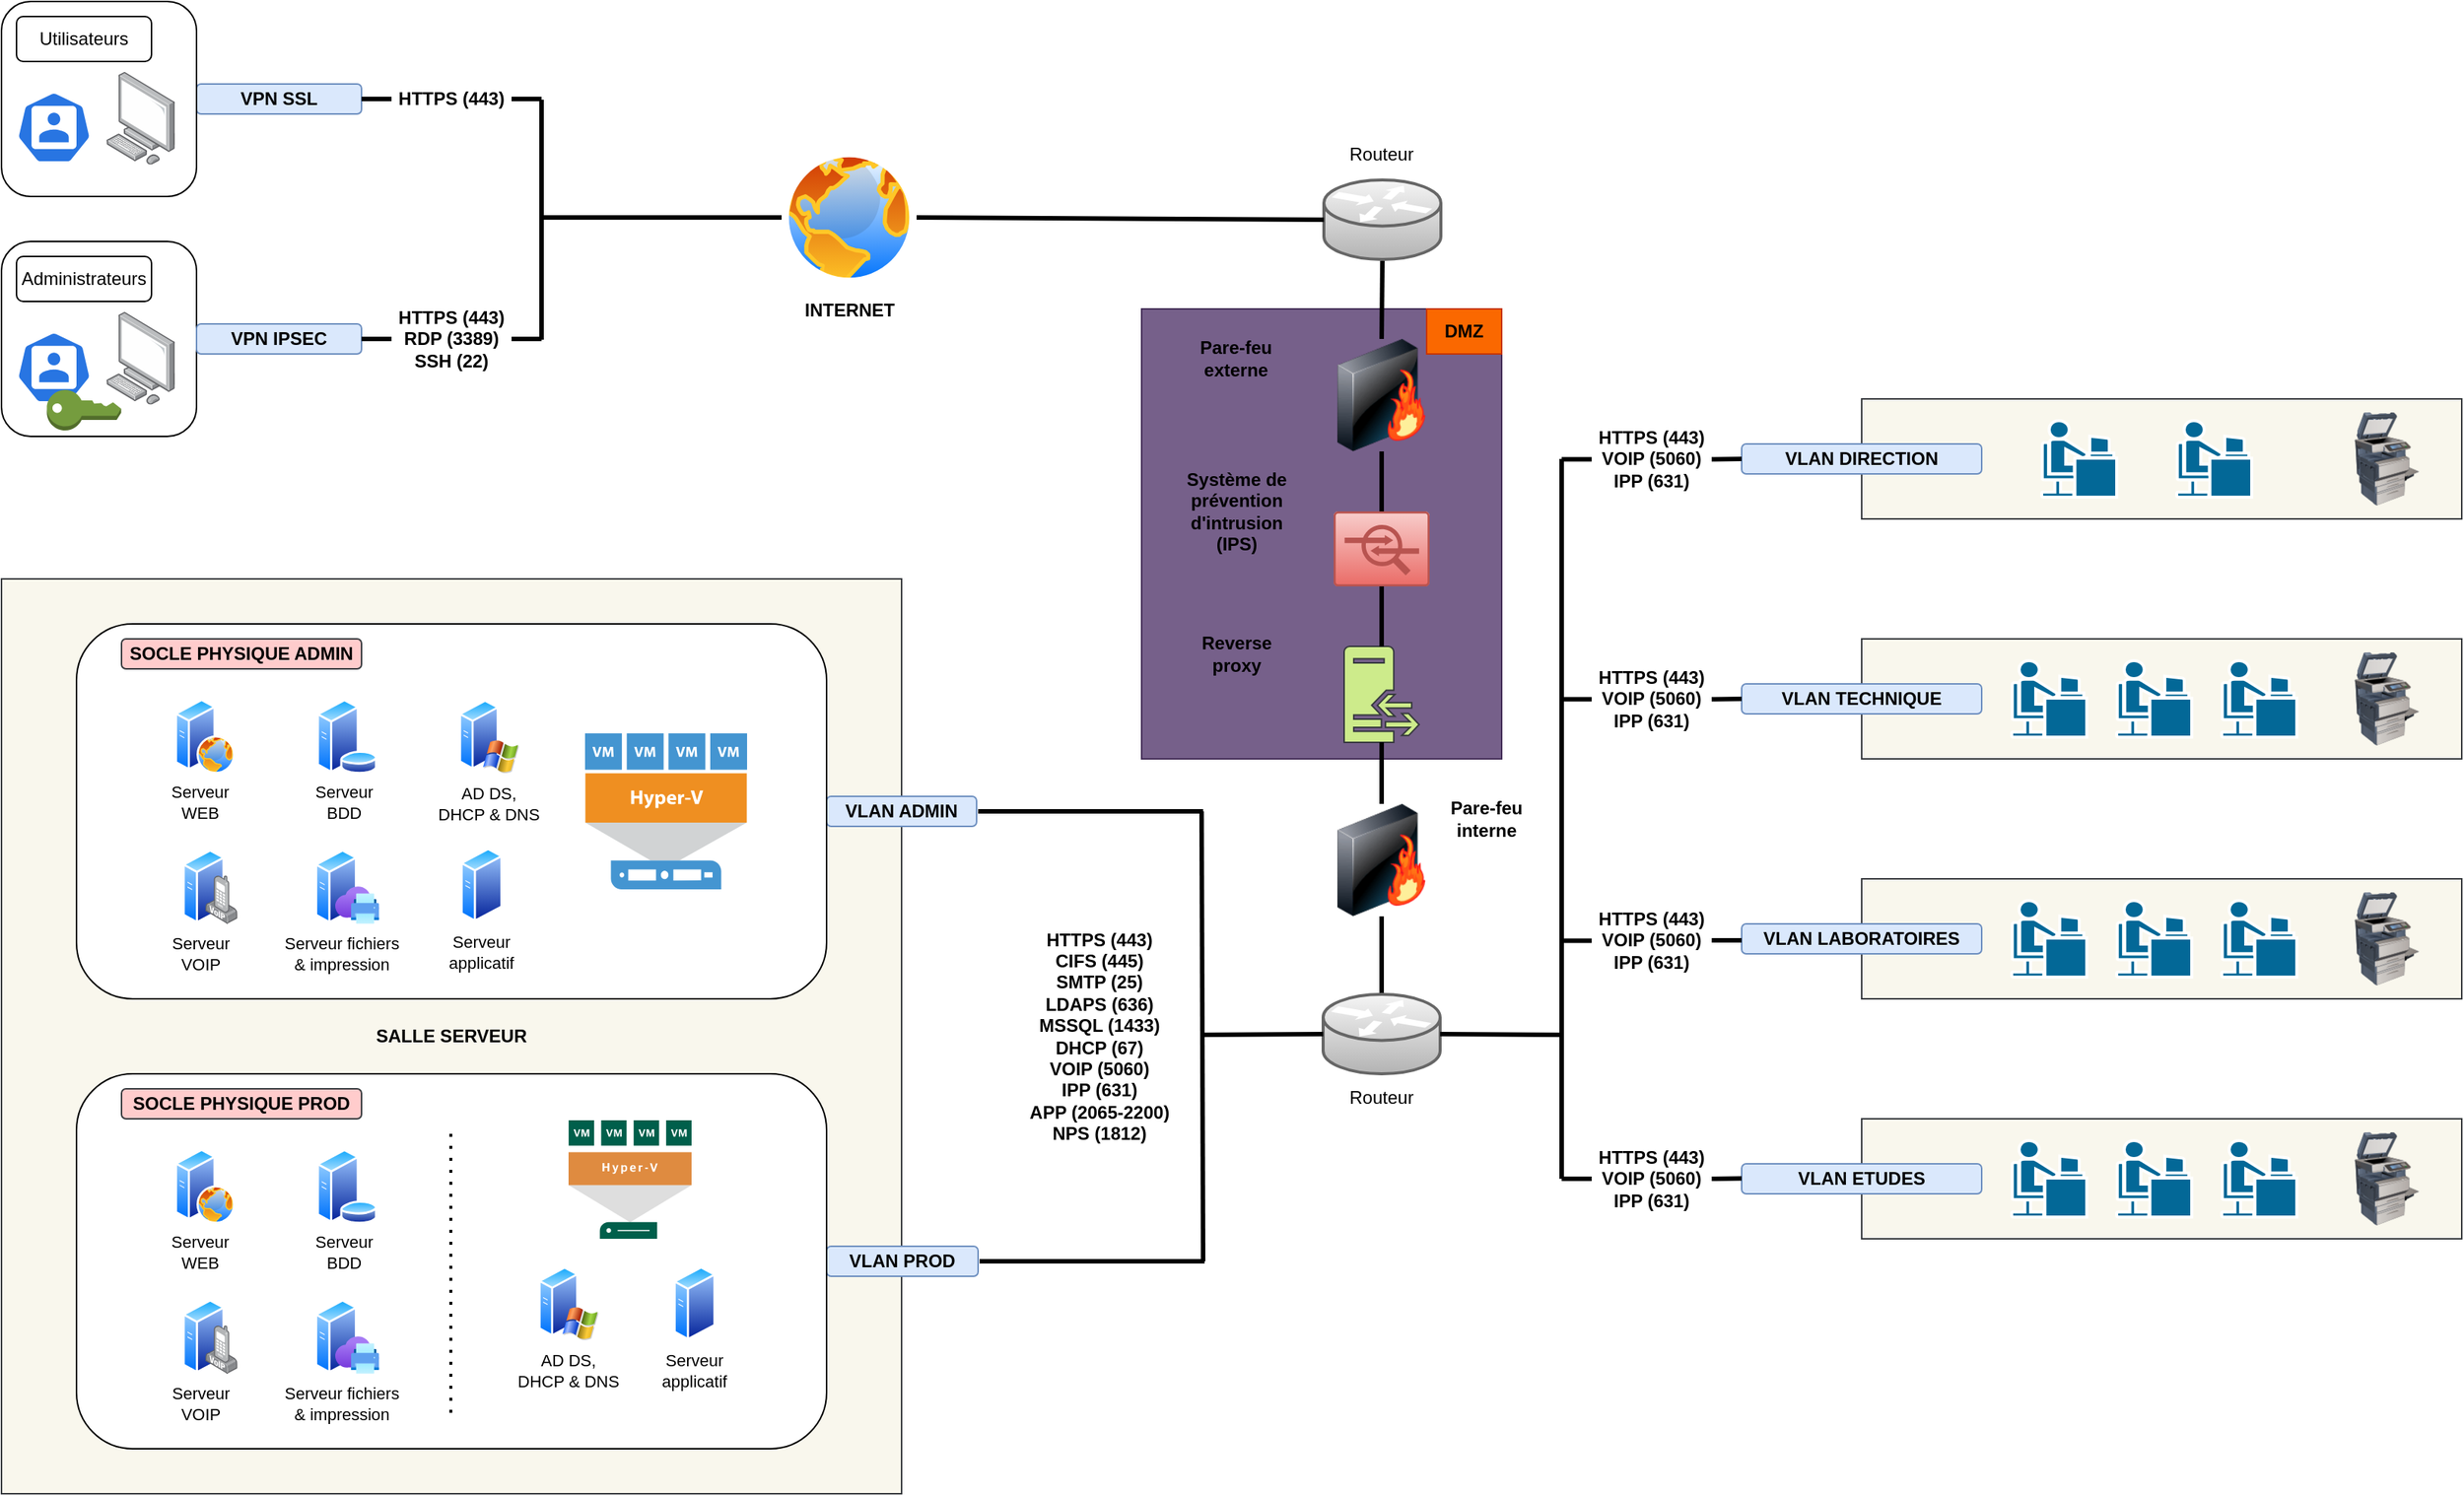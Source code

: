 <mxfile version="21.6.8" type="github">
  <diagram name="Page-1" id="MCT49AQhwEGtnlmwYJ10">
    <mxGraphModel dx="1434" dy="759" grid="1" gridSize="10" guides="1" tooltips="1" connect="1" arrows="1" fold="1" page="1" pageScale="1" pageWidth="1654" pageHeight="1169" math="0" shadow="0">
      <root>
        <mxCell id="0" />
        <mxCell id="1" parent="0" />
        <mxCell id="b2DGYJgMwJJJ3EHB0AAI-1" value="" style="rounded=0;whiteSpace=wrap;html=1;fillColor=#76608a;fontColor=#ffffff;strokeColor=#432D57;" parent="1" vertex="1">
          <mxGeometry x="760" y="220" width="240" height="300" as="geometry" />
        </mxCell>
        <mxCell id="NRB_2qwOOceBcr5W2XaW-192" value="" style="rounded=0;whiteSpace=wrap;html=1;shadow=0;glass=0;align=center;fillColor=#f9f7ed;strokeColor=#36393d;" parent="1" vertex="1">
          <mxGeometry x="1240" y="760" width="400" height="80" as="geometry" />
        </mxCell>
        <mxCell id="NRB_2qwOOceBcr5W2XaW-191" value="" style="rounded=0;whiteSpace=wrap;html=1;shadow=0;glass=0;align=center;fillColor=#f9f7ed;strokeColor=#36393d;" parent="1" vertex="1">
          <mxGeometry x="1240" y="600" width="400" height="80" as="geometry" />
        </mxCell>
        <mxCell id="NRB_2qwOOceBcr5W2XaW-190" value="" style="rounded=0;whiteSpace=wrap;html=1;shadow=0;glass=0;align=center;fillColor=#f9f7ed;strokeColor=#36393d;" parent="1" vertex="1">
          <mxGeometry x="1240" y="440" width="400" height="80" as="geometry" />
        </mxCell>
        <mxCell id="NRB_2qwOOceBcr5W2XaW-188" value="" style="rounded=0;whiteSpace=wrap;html=1;shadow=0;glass=0;align=center;fillColor=#f9f7ed;strokeColor=#36393d;" parent="1" vertex="1">
          <mxGeometry x="1240" y="280" width="400" height="80" as="geometry" />
        </mxCell>
        <mxCell id="NRB_2qwOOceBcr5W2XaW-57" value="&lt;div align=&quot;center&quot;&gt;&lt;b&gt;SALLE SERVEUR&lt;/b&gt;&lt;/div&gt;" style="rounded=0;whiteSpace=wrap;html=1;shadow=0;glass=0;align=center;fillColor=#f9f7ed;strokeColor=#36393d;" parent="1" vertex="1">
          <mxGeometry y="400" width="600" height="610" as="geometry" />
        </mxCell>
        <mxCell id="4GmKf-bt9O3A-WDNOiVA-13" value="" style="rounded=1;whiteSpace=wrap;html=1;" parent="1" vertex="1">
          <mxGeometry y="175" width="130" height="130" as="geometry" />
        </mxCell>
        <mxCell id="4GmKf-bt9O3A-WDNOiVA-14" value="" style="image;points=[];aspect=fixed;html=1;align=center;shadow=0;dashed=0;image=img/lib/allied_telesis/computer_and_terminals/Personal_Computer.svg;" parent="1" vertex="1">
          <mxGeometry x="70" y="222" width="45.6" height="61.8" as="geometry" />
        </mxCell>
        <mxCell id="4GmKf-bt9O3A-WDNOiVA-15" value="" style="sketch=0;html=1;dashed=0;whitespace=wrap;fillColor=#2875E2;strokeColor=#ffffff;points=[[0.005,0.63,0],[0.1,0.2,0],[0.9,0.2,0],[0.5,0,0],[0.995,0.63,0],[0.72,0.99,0],[0.5,1,0],[0.28,0.99,0]];verticalLabelPosition=bottom;align=center;verticalAlign=top;shape=mxgraph.kubernetes.icon;prIcon=user" parent="1" vertex="1">
          <mxGeometry x="10" y="235" width="50" height="48" as="geometry" />
        </mxCell>
        <mxCell id="4GmKf-bt9O3A-WDNOiVA-16" value="Administrateurs" style="rounded=1;whiteSpace=wrap;html=1;" parent="1" vertex="1">
          <mxGeometry x="10" y="185" width="90" height="30" as="geometry" />
        </mxCell>
        <mxCell id="4GmKf-bt9O3A-WDNOiVA-17" value="" style="endArrow=none;html=1;rounded=0;exitX=1;exitY=0.5;exitDx=0;exitDy=0;strokeWidth=3;" parent="1" source="NRB_2qwOOceBcr5W2XaW-197" edge="1">
          <mxGeometry width="50" height="50" relative="1" as="geometry">
            <mxPoint x="190" y="305" as="sourcePoint" />
            <mxPoint x="360" y="80" as="targetPoint" />
          </mxGeometry>
        </mxCell>
        <mxCell id="4GmKf-bt9O3A-WDNOiVA-18" value="" style="endArrow=none;html=1;rounded=0;exitX=1;exitY=0.5;exitDx=0;exitDy=0;strokeWidth=3;jumpStyle=gap;" parent="1" source="NRB_2qwOOceBcr5W2XaW-200" edge="1">
          <mxGeometry width="50" height="50" relative="1" as="geometry">
            <mxPoint x="150" y="245" as="sourcePoint" />
            <mxPoint x="360" y="240" as="targetPoint" />
          </mxGeometry>
        </mxCell>
        <mxCell id="NRB_2qwOOceBcr5W2XaW-8" value="&lt;b&gt;VPN SSL&lt;br&gt;&lt;/b&gt;" style="rounded=1;whiteSpace=wrap;html=1;shadow=0;glass=0;fillColor=#dae8fc;strokeColor=#6c8ebf;" parent="1" vertex="1">
          <mxGeometry x="130" y="70" width="110" height="20" as="geometry" />
        </mxCell>
        <mxCell id="NRB_2qwOOceBcr5W2XaW-9" value="&lt;p align=&quot;center&quot; style=&quot;line-height: 120%;&quot;&gt;&lt;/p&gt;&lt;div align=&quot;center&quot;&gt;&lt;b&gt;VPN IPSEC&lt;/b&gt;&lt;br&gt;&lt;/div&gt;&lt;p align=&quot;center&quot;&gt;&lt;/p&gt;" style="rounded=1;whiteSpace=wrap;html=1;shadow=0;glass=0;fillColor=#dae8fc;strokeColor=#6c8ebf;align=center;" parent="1" vertex="1">
          <mxGeometry x="130" y="230" width="110" height="20" as="geometry" />
        </mxCell>
        <mxCell id="NRB_2qwOOceBcr5W2XaW-11" value="" style="endArrow=none;html=1;rounded=0;strokeWidth=3;" parent="1" edge="1">
          <mxGeometry width="50" height="50" relative="1" as="geometry">
            <mxPoint x="360" y="240.5" as="sourcePoint" />
            <mxPoint x="360" y="80.5" as="targetPoint" />
          </mxGeometry>
        </mxCell>
        <mxCell id="NRB_2qwOOceBcr5W2XaW-12" value="" style="endArrow=none;html=1;rounded=0;strokeWidth=3;entryX=0;entryY=0.5;entryDx=0;entryDy=0;" parent="1" target="NRB_2qwOOceBcr5W2XaW-10" edge="1">
          <mxGeometry width="50" height="50" relative="1" as="geometry">
            <mxPoint x="360" y="159" as="sourcePoint" />
            <mxPoint x="380" y="200" as="targetPoint" />
          </mxGeometry>
        </mxCell>
        <mxCell id="NRB_2qwOOceBcr5W2XaW-10" value="&lt;b&gt;INTERNET&lt;/b&gt;" style="image;aspect=fixed;perimeter=ellipsePerimeter;html=1;align=center;shadow=0;dashed=0;spacingTop=3;image=img/lib/active_directory/internet_globe.svg;" parent="1" vertex="1">
          <mxGeometry x="520" y="114" width="90" height="90" as="geometry" />
        </mxCell>
        <mxCell id="NRB_2qwOOceBcr5W2XaW-13" value="" style="endArrow=none;html=1;rounded=0;strokeWidth=3;entryX=0.5;entryY=1;entryDx=0;entryDy=0;exitX=0.5;exitY=0;exitDx=0;exitDy=0;entryPerimeter=0;arcSize=20;" parent="1" source="NRB_2qwOOceBcr5W2XaW-16" edge="1">
          <mxGeometry width="50" height="50" relative="1" as="geometry">
            <mxPoint x="920" y="301" as="sourcePoint" />
            <mxPoint x="920.5" y="188" as="targetPoint" />
          </mxGeometry>
        </mxCell>
        <mxCell id="NRB_2qwOOceBcr5W2XaW-16" value="" style="image;html=1;image=img/lib/clip_art/networking/Firewall-page1_128x128.png;imageBackground=none;" parent="1" vertex="1">
          <mxGeometry x="882.5" y="240" width="75" height="75" as="geometry" />
        </mxCell>
        <mxCell id="NRB_2qwOOceBcr5W2XaW-17" value="" style="sketch=0;points=[[0.015,0.015,0],[0.985,0.015,0],[0.985,0.985,0],[0.015,0.985,0],[0.25,0,0],[0.5,0,0],[0.75,0,0],[1,0.25,0],[1,0.5,0],[1,0.75,0],[0.75,1,0],[0.5,1,0],[0.25,1,0],[0,0.75,0],[0,0.5,0],[0,0.25,0]];verticalLabelPosition=bottom;html=1;verticalAlign=top;aspect=fixed;align=center;pointerEvents=1;shape=mxgraph.cisco19.rect;prIcon=ips_ids;fillColor=#f8cecc;strokeColor=#b85450;gradientColor=#ea6b66;gradientDirection=south;" parent="1" vertex="1">
          <mxGeometry x="888" y="355" width="64" height="50" as="geometry" />
        </mxCell>
        <mxCell id="NRB_2qwOOceBcr5W2XaW-18" value="" style="endArrow=none;html=1;rounded=0;strokeWidth=3;entryX=0.5;entryY=1;entryDx=0;entryDy=0;exitX=0.5;exitY=0;exitDx=0;exitDy=0;exitPerimeter=0;" parent="1" source="NRB_2qwOOceBcr5W2XaW-17" target="NRB_2qwOOceBcr5W2XaW-16" edge="1">
          <mxGeometry width="50" height="50" relative="1" as="geometry">
            <mxPoint x="930" y="270" as="sourcePoint" />
            <mxPoint x="930" y="154" as="targetPoint" />
          </mxGeometry>
        </mxCell>
        <mxCell id="NRB_2qwOOceBcr5W2XaW-19" value="" style="sketch=0;pointerEvents=1;shadow=0;dashed=0;html=1;strokeColor=#36393d;fillColor=#cdeb8b;labelPosition=center;verticalLabelPosition=bottom;verticalAlign=top;outlineConnect=0;align=center;shape=mxgraph.office.servers.reverse_proxy;" parent="1" vertex="1">
          <mxGeometry x="895" y="445" width="50" height="64" as="geometry" />
        </mxCell>
        <mxCell id="NRB_2qwOOceBcr5W2XaW-20" value="" style="endArrow=none;html=1;rounded=0;strokeWidth=3;entryX=0.5;entryY=1;entryDx=0;entryDy=0;entryPerimeter=0;" parent="1" source="NRB_2qwOOceBcr5W2XaW-19" target="NRB_2qwOOceBcr5W2XaW-17" edge="1">
          <mxGeometry width="50" height="50" relative="1" as="geometry">
            <mxPoint x="930" y="390" as="sourcePoint" />
            <mxPoint x="930" y="350" as="targetPoint" />
          </mxGeometry>
        </mxCell>
        <mxCell id="NRB_2qwOOceBcr5W2XaW-21" value="" style="endArrow=none;html=1;rounded=0;strokeWidth=3;exitX=0.5;exitY=0;exitDx=0;exitDy=0;" parent="1" source="NRB_2qwOOceBcr5W2XaW-22" target="NRB_2qwOOceBcr5W2XaW-19" edge="1">
          <mxGeometry width="50" height="50" relative="1" as="geometry">
            <mxPoint x="920" y="569" as="sourcePoint" />
            <mxPoint x="920" y="579" as="targetPoint" />
          </mxGeometry>
        </mxCell>
        <mxCell id="NRB_2qwOOceBcr5W2XaW-22" value="" style="image;html=1;image=img/lib/clip_art/networking/Firewall-page1_128x128.png;imageBackground=none;" parent="1" vertex="1">
          <mxGeometry x="882.5" y="550" width="75" height="75" as="geometry" />
        </mxCell>
        <mxCell id="NRB_2qwOOceBcr5W2XaW-23" value="" style="endArrow=none;html=1;rounded=0;strokeWidth=3;entryX=0.5;entryY=1;entryDx=0;entryDy=0;exitX=0.5;exitY=0;exitDx=0;exitDy=0;exitPerimeter=0;" parent="1" target="NRB_2qwOOceBcr5W2XaW-22" edge="1">
          <mxGeometry width="50" height="50" relative="1" as="geometry">
            <mxPoint x="920.0" y="683" as="sourcePoint" />
            <mxPoint x="930" y="597" as="targetPoint" />
          </mxGeometry>
        </mxCell>
        <mxCell id="NRB_2qwOOceBcr5W2XaW-27" value="" style="shape=mxgraph.cisco.routers.router;html=1;pointerEvents=1;dashed=0;strokeWidth=2;verticalLabelPosition=bottom;verticalAlign=top;align=center;outlineConnect=0;fillColor=#f5f5f5;gradientColor=#b3b3b3;strokeColor=#666666;" parent="1" vertex="1">
          <mxGeometry x="881" y="677" width="78" height="53" as="geometry" />
        </mxCell>
        <mxCell id="NRB_2qwOOceBcr5W2XaW-28" value="" style="shape=mxgraph.cisco.routers.router;html=1;pointerEvents=1;dashed=0;strokeWidth=2;verticalLabelPosition=bottom;verticalAlign=top;align=center;outlineConnect=0;fillColor=#f5f5f5;gradientColor=#b3b3b3;strokeColor=#666666;" parent="1" vertex="1">
          <mxGeometry x="881.5" y="134" width="78" height="53" as="geometry" />
        </mxCell>
        <mxCell id="NRB_2qwOOceBcr5W2XaW-30" value="" style="endArrow=none;html=1;rounded=0;strokeWidth=3;entryX=0;entryY=0.5;entryDx=0;entryDy=0;entryPerimeter=0;targetPerimeterSpacing=0;" parent="1" target="NRB_2qwOOceBcr5W2XaW-27" edge="1">
          <mxGeometry width="50" height="50" relative="1" as="geometry">
            <mxPoint x="800" y="704" as="sourcePoint" />
            <mxPoint x="840" y="730" as="targetPoint" />
          </mxGeometry>
        </mxCell>
        <mxCell id="NRB_2qwOOceBcr5W2XaW-32" value="" style="endArrow=none;html=1;rounded=0;strokeWidth=3;" parent="1" edge="1">
          <mxGeometry width="50" height="50" relative="1" as="geometry">
            <mxPoint x="801" y="855" as="sourcePoint" />
            <mxPoint x="800" y="555" as="targetPoint" />
          </mxGeometry>
        </mxCell>
        <mxCell id="NRB_2qwOOceBcr5W2XaW-34" value="" style="endArrow=none;html=1;rounded=0;exitX=1;exitY=0.5;exitDx=0;exitDy=0;strokeWidth=3;jumpStyle=gap;" parent="1" edge="1">
          <mxGeometry width="50" height="50" relative="1" as="geometry">
            <mxPoint x="651" y="555" as="sourcePoint" />
            <mxPoint x="801" y="555" as="targetPoint" />
          </mxGeometry>
        </mxCell>
        <mxCell id="NRB_2qwOOceBcr5W2XaW-35" value="VLAN ADMIN" style="rounded=1;whiteSpace=wrap;html=1;shadow=0;glass=0;fillColor=#dae8fc;strokeColor=#6c8ebf;align=center;fontStyle=1" parent="1" vertex="1">
          <mxGeometry x="550" y="545" width="100" height="20" as="geometry" />
        </mxCell>
        <mxCell id="NRB_2qwOOceBcr5W2XaW-37" value="" style="endArrow=none;html=1;rounded=0;exitX=1;exitY=0.5;exitDx=0;exitDy=0;strokeWidth=3;jumpStyle=gap;" parent="1" edge="1">
          <mxGeometry width="50" height="50" relative="1" as="geometry">
            <mxPoint x="652.0" y="855" as="sourcePoint" />
            <mxPoint x="802" y="855" as="targetPoint" />
          </mxGeometry>
        </mxCell>
        <mxCell id="NRB_2qwOOceBcr5W2XaW-38" value="&lt;p align=&quot;center&quot; style=&quot;line-height: 120%;&quot;&gt;&lt;/p&gt;&lt;div align=&quot;center&quot;&gt;&lt;b&gt;VLAN PROD&lt;/b&gt;&lt;br&gt;&lt;/div&gt;&lt;p align=&quot;center&quot;&gt;&lt;/p&gt;" style="rounded=1;whiteSpace=wrap;html=1;shadow=0;glass=0;fillColor=#dae8fc;strokeColor=#6c8ebf;align=center;" parent="1" vertex="1">
          <mxGeometry x="550" y="845" width="101" height="20" as="geometry" />
        </mxCell>
        <mxCell id="NRB_2qwOOceBcr5W2XaW-51" value="" style="outlineConnect=0;dashed=0;verticalLabelPosition=bottom;verticalAlign=top;align=center;html=1;shape=mxgraph.aws3.add_on;fillColor=#759C3E;gradientColor=none;" parent="1" vertex="1">
          <mxGeometry x="30.25" y="274" width="49.5" height="27" as="geometry" />
        </mxCell>
        <mxCell id="NRB_2qwOOceBcr5W2XaW-52" value="" style="rounded=1;whiteSpace=wrap;html=1;" parent="1" vertex="1">
          <mxGeometry y="15" width="130" height="130" as="geometry" />
        </mxCell>
        <mxCell id="NRB_2qwOOceBcr5W2XaW-53" value="" style="image;points=[];aspect=fixed;html=1;align=center;shadow=0;dashed=0;image=img/lib/allied_telesis/computer_and_terminals/Personal_Computer.svg;" parent="1" vertex="1">
          <mxGeometry x="70" y="62" width="45.6" height="61.8" as="geometry" />
        </mxCell>
        <mxCell id="NRB_2qwOOceBcr5W2XaW-54" value="" style="sketch=0;html=1;dashed=0;whitespace=wrap;fillColor=#2875E2;strokeColor=#ffffff;points=[[0.005,0.63,0],[0.1,0.2,0],[0.9,0.2,0],[0.5,0,0],[0.995,0.63,0],[0.72,0.99,0],[0.5,1,0],[0.28,0.99,0]];verticalLabelPosition=bottom;align=center;verticalAlign=top;shape=mxgraph.kubernetes.icon;prIcon=user" parent="1" vertex="1">
          <mxGeometry x="10" y="75" width="50" height="48" as="geometry" />
        </mxCell>
        <mxCell id="NRB_2qwOOceBcr5W2XaW-55" value="Utilisateurs" style="rounded=1;whiteSpace=wrap;html=1;" parent="1" vertex="1">
          <mxGeometry x="10" y="25" width="90" height="30" as="geometry" />
        </mxCell>
        <mxCell id="NRB_2qwOOceBcr5W2XaW-58" value="" style="endArrow=none;html=1;rounded=0;strokeWidth=3;entryX=0;entryY=0.5;entryDx=0;entryDy=0;exitX=1;exitY=0.5;exitDx=0;exitDy=0;entryPerimeter=0;" parent="1" source="NRB_2qwOOceBcr5W2XaW-10" target="NRB_2qwOOceBcr5W2XaW-28" edge="1">
          <mxGeometry width="50" height="50" relative="1" as="geometry">
            <mxPoint x="630" y="215.41" as="sourcePoint" />
            <mxPoint x="830" y="215" as="targetPoint" />
          </mxGeometry>
        </mxCell>
        <mxCell id="NRB_2qwOOceBcr5W2XaW-62" value="" style="rounded=1;whiteSpace=wrap;html=1;align=center;" parent="1" vertex="1">
          <mxGeometry x="50" y="730" width="500" height="250" as="geometry" />
        </mxCell>
        <mxCell id="NRB_2qwOOceBcr5W2XaW-66" value="&lt;b&gt;SOCLE PHYSIQUE ADMIN&lt;/b&gt;" style="text;html=1;strokeColor=#ae4132;fillColor=#fad9d5;align=center;verticalAlign=middle;whiteSpace=wrap;rounded=1;" parent="1" vertex="1">
          <mxGeometry x="80" y="440" width="160" height="20" as="geometry" />
        </mxCell>
        <mxCell id="NRB_2qwOOceBcr5W2XaW-67" value="&lt;b&gt;SOCLE PHYSIQUE PROD&lt;/b&gt;" style="text;html=1;strokeColor=#36393d;fillColor=#ffcccc;align=center;verticalAlign=middle;whiteSpace=wrap;rounded=1;" parent="1" vertex="1">
          <mxGeometry x="80" y="740" width="160" height="20" as="geometry" />
        </mxCell>
        <mxCell id="NRB_2qwOOceBcr5W2XaW-71" value="" style="endArrow=none;dashed=1;html=1;dashPattern=1 3;strokeWidth=2;rounded=0;" parent="1" edge="1">
          <mxGeometry width="50" height="50" relative="1" as="geometry">
            <mxPoint x="299.5" y="770" as="sourcePoint" />
            <mxPoint x="299.5" y="960" as="targetPoint" />
          </mxGeometry>
        </mxCell>
        <mxCell id="NRB_2qwOOceBcr5W2XaW-117" value="" style="group" parent="1" vertex="1" connectable="0">
          <mxGeometry x="110.0" y="780" width="50.78" height="78" as="geometry" />
        </mxCell>
        <mxCell id="NRB_2qwOOceBcr5W2XaW-39" value="" style="image;aspect=fixed;perimeter=ellipsePerimeter;html=1;align=center;shadow=0;dashed=0;spacingTop=3;image=img/lib/active_directory/web_server.svg;" parent="NRB_2qwOOceBcr5W2XaW-117" vertex="1">
          <mxGeometry x="5.66" width="40" height="50" as="geometry" />
        </mxCell>
        <mxCell id="NRB_2qwOOceBcr5W2XaW-103" value="Serveur WEB" style="text;html=1;strokeColor=none;fillColor=none;align=center;verticalAlign=middle;whiteSpace=wrap;rounded=0;fontStyle=0;fontSize=11;" parent="NRB_2qwOOceBcr5W2XaW-117" vertex="1">
          <mxGeometry y="55" width="45.12" height="28" as="geometry" />
        </mxCell>
        <mxCell id="NRB_2qwOOceBcr5W2XaW-118" value="" style="group" parent="NRB_2qwOOceBcr5W2XaW-117" vertex="1" connectable="0">
          <mxGeometry x="95.66" width="45.12" height="78" as="geometry" />
        </mxCell>
        <mxCell id="NRB_2qwOOceBcr5W2XaW-46" value="" style="image;aspect=fixed;perimeter=ellipsePerimeter;html=1;align=center;shadow=0;dashed=0;spacingTop=3;image=img/lib/active_directory/database_server.svg;" parent="NRB_2qwOOceBcr5W2XaW-118" vertex="1">
          <mxGeometry x="4.12" width="41" height="50" as="geometry" />
        </mxCell>
        <mxCell id="NRB_2qwOOceBcr5W2XaW-115" value="Serveur BDD" style="text;html=1;strokeColor=none;fillColor=none;align=center;verticalAlign=middle;whiteSpace=wrap;rounded=0;fontStyle=0;fontSize=11;" parent="NRB_2qwOOceBcr5W2XaW-118" vertex="1">
          <mxGeometry y="55" width="45.12" height="28" as="geometry" />
        </mxCell>
        <mxCell id="NRB_2qwOOceBcr5W2XaW-131" value="" style="group;fontSize=11;" parent="1" vertex="1" connectable="0">
          <mxGeometry x="343" y="858" width="70" height="90" as="geometry" />
        </mxCell>
        <mxCell id="NRB_2qwOOceBcr5W2XaW-47" value="" style="image;aspect=fixed;perimeter=ellipsePerimeter;html=1;align=center;shadow=0;dashed=0;spacingTop=3;image=img/lib/active_directory/windows_server_2.svg;" parent="NRB_2qwOOceBcr5W2XaW-131" vertex="1">
          <mxGeometry x="15" width="40" height="50" as="geometry" />
        </mxCell>
        <mxCell id="NRB_2qwOOceBcr5W2XaW-81" value="&lt;font style=&quot;font-size: 11px;&quot;&gt;AD DS, DHCP &amp;amp; DNS&lt;br&gt;&lt;/font&gt;" style="text;html=1;strokeColor=none;fillColor=none;align=center;verticalAlign=middle;whiteSpace=wrap;rounded=0;fontStyle=0;fontSize=11;" parent="NRB_2qwOOceBcr5W2XaW-131" vertex="1">
          <mxGeometry y="55" width="70" height="30" as="geometry" />
        </mxCell>
        <mxCell id="NRB_2qwOOceBcr5W2XaW-132" value="" style="group" parent="1" vertex="1" connectable="0">
          <mxGeometry x="427" y="858" width="70" height="90" as="geometry" />
        </mxCell>
        <mxCell id="NRB_2qwOOceBcr5W2XaW-96" value="Serveur applicatif" style="text;html=1;strokeColor=none;fillColor=none;align=center;verticalAlign=middle;whiteSpace=wrap;rounded=0;fontStyle=0;fontSize=11;" parent="NRB_2qwOOceBcr5W2XaW-132" vertex="1">
          <mxGeometry y="55" width="70" height="30" as="geometry" />
        </mxCell>
        <mxCell id="NRB_2qwOOceBcr5W2XaW-125" value="" style="group" parent="NRB_2qwOOceBcr5W2XaW-132" vertex="1" connectable="0">
          <mxGeometry x="21" width="38" height="50" as="geometry" />
        </mxCell>
        <mxCell id="NRB_2qwOOceBcr5W2XaW-79" value="" style="image;aspect=fixed;perimeter=ellipsePerimeter;html=1;align=center;shadow=0;dashed=0;spacingTop=3;image=img/lib/active_directory/generic_server.svg;" parent="NRB_2qwOOceBcr5W2XaW-125" vertex="1">
          <mxGeometry width="28.0" height="50" as="geometry" />
        </mxCell>
        <mxCell id="NRB_2qwOOceBcr5W2XaW-97" value="" style="shape=image;html=1;verticalAlign=top;verticalLabelPosition=bottom;labelBackgroundColor=#ffffff;imageAspect=0;aspect=fixed;image=https://cdn1.iconfinder.com/data/icons/Vista-Inspirate_1.0/128x128/apps/debian.png" parent="NRB_2qwOOceBcr5W2XaW-125" vertex="1">
          <mxGeometry x="10" y="22" width="28" height="28" as="geometry" />
        </mxCell>
        <mxCell id="NRB_2qwOOceBcr5W2XaW-148" value="" style="group" parent="1" vertex="1" connectable="0">
          <mxGeometry x="100" y="880" width="90" height="85" as="geometry" />
        </mxCell>
        <mxCell id="NRB_2qwOOceBcr5W2XaW-143" value="" style="group" parent="NRB_2qwOOceBcr5W2XaW-148" vertex="1" connectable="0">
          <mxGeometry width="90" height="85" as="geometry" />
        </mxCell>
        <mxCell id="NRB_2qwOOceBcr5W2XaW-122" value="" style="image;aspect=fixed;perimeter=ellipsePerimeter;html=1;align=center;shadow=0;dashed=0;spacingTop=3;image=img/lib/active_directory/generic_server.svg;" parent="NRB_2qwOOceBcr5W2XaW-143" vertex="1">
          <mxGeometry x="20.73" width="28.0" height="50" as="geometry" />
        </mxCell>
        <mxCell id="NRB_2qwOOceBcr5W2XaW-140" value="Serveur VOIP" style="text;html=1;strokeColor=none;fillColor=none;align=center;verticalAlign=middle;whiteSpace=wrap;rounded=0;fontStyle=0;fontSize=11;" parent="NRB_2qwOOceBcr5W2XaW-143" vertex="1">
          <mxGeometry y="55" width="66" height="30" as="geometry" />
        </mxCell>
        <mxCell id="NRB_2qwOOceBcr5W2XaW-144" value="Serveur fichiers &amp;amp; impression" style="text;html=1;strokeColor=none;fillColor=none;align=center;verticalAlign=middle;whiteSpace=wrap;rounded=0;fontStyle=0;fontSize=11;" parent="NRB_2qwOOceBcr5W2XaW-143" vertex="1">
          <mxGeometry x="87" y="47" width="80" height="45" as="geometry" />
        </mxCell>
        <mxCell id="NRB_2qwOOceBcr5W2XaW-106" value="" style="image;points=[];aspect=fixed;html=1;align=center;shadow=0;dashed=0;image=img/lib/allied_telesis/computer_and_terminals/VOIP_IP_phone.svg;" parent="NRB_2qwOOceBcr5W2XaW-148" vertex="1">
          <mxGeometry x="36" y="17.64" width="21.29" height="32.36" as="geometry" />
        </mxCell>
        <mxCell id="NRB_2qwOOceBcr5W2XaW-150" value="" style="group" parent="1" vertex="1" connectable="0">
          <mxGeometry x="190" y="880" width="80" height="100" as="geometry" />
        </mxCell>
        <mxCell id="NRB_2qwOOceBcr5W2XaW-124" value="" style="group" parent="NRB_2qwOOceBcr5W2XaW-150" vertex="1" connectable="0">
          <mxGeometry x="19.0" width="46.61" height="60" as="geometry" />
        </mxCell>
        <mxCell id="NRB_2qwOOceBcr5W2XaW-121" value="" style="image;aspect=fixed;perimeter=ellipsePerimeter;html=1;align=center;shadow=0;dashed=0;spacingTop=3;image=img/lib/active_directory/generic_server.svg;" parent="NRB_2qwOOceBcr5W2XaW-124" vertex="1">
          <mxGeometry width="28.0" height="50" as="geometry" />
        </mxCell>
        <mxCell id="NRB_2qwOOceBcr5W2XaW-108" value="" style="image;aspect=fixed;html=1;points=[];align=center;fontSize=12;image=img/lib/azure2/management_governance/Universal_Print.svg;" parent="NRB_2qwOOceBcr5W2XaW-124" vertex="1">
          <mxGeometry x="13.44" y="25" width="29.31" height="25" as="geometry" />
        </mxCell>
        <mxCell id="NRB_2qwOOceBcr5W2XaW-154" value="Routeur" style="text;html=1;strokeColor=none;fillColor=none;align=center;verticalAlign=middle;whiteSpace=wrap;rounded=0;" parent="1" vertex="1">
          <mxGeometry x="890" y="102" width="60" height="30" as="geometry" />
        </mxCell>
        <mxCell id="NRB_2qwOOceBcr5W2XaW-155" value="Routeur" style="text;html=1;strokeColor=none;fillColor=none;align=center;verticalAlign=middle;whiteSpace=wrap;rounded=0;" parent="1" vertex="1">
          <mxGeometry x="890" y="731" width="60" height="30" as="geometry" />
        </mxCell>
        <mxCell id="NRB_2qwOOceBcr5W2XaW-156" value="Pare-feu interne" style="text;html=1;strokeColor=none;fillColor=none;align=center;verticalAlign=middle;whiteSpace=wrap;rounded=0;fontStyle=1" parent="1" vertex="1">
          <mxGeometry x="960" y="545" width="60" height="30" as="geometry" />
        </mxCell>
        <mxCell id="NRB_2qwOOceBcr5W2XaW-157" value="Pare-feu externe" style="text;html=1;strokeColor=none;fillColor=none;align=center;verticalAlign=middle;whiteSpace=wrap;rounded=0;fontStyle=1" parent="1" vertex="1">
          <mxGeometry x="793" y="237.9" width="60" height="30" as="geometry" />
        </mxCell>
        <mxCell id="NRB_2qwOOceBcr5W2XaW-159" value="Système de prévention d&#39;intrusion (IPS)" style="text;html=1;strokeColor=none;fillColor=none;align=center;verticalAlign=middle;whiteSpace=wrap;rounded=0;fontStyle=1" parent="1" vertex="1">
          <mxGeometry x="777.75" y="320" width="90.5" height="70" as="geometry" />
        </mxCell>
        <mxCell id="NRB_2qwOOceBcr5W2XaW-161" value="&lt;div&gt;Reverse&lt;/div&gt;&lt;div&gt;proxy&lt;/div&gt;" style="text;html=1;strokeColor=none;fillColor=none;align=center;verticalAlign=middle;whiteSpace=wrap;rounded=0;fontStyle=1" parent="1" vertex="1">
          <mxGeometry x="793" y="432.25" width="60.5" height="35.5" as="geometry" />
        </mxCell>
        <mxCell id="NRB_2qwOOceBcr5W2XaW-162" value="" style="endArrow=none;html=1;rounded=0;strokeWidth=3;" parent="1" edge="1">
          <mxGeometry width="50" height="50" relative="1" as="geometry">
            <mxPoint x="1040" y="800" as="sourcePoint" />
            <mxPoint x="1040" y="320" as="targetPoint" />
          </mxGeometry>
        </mxCell>
        <mxCell id="NRB_2qwOOceBcr5W2XaW-163" value="" style="endArrow=none;html=1;rounded=0;exitX=1;exitY=0.5;exitDx=0;exitDy=0;strokeWidth=3;jumpStyle=gap;entryX=0;entryY=0.5;entryDx=0;entryDy=0;" parent="1" target="NRB_2qwOOceBcr5W2XaW-203" edge="1">
          <mxGeometry width="50" height="50" relative="1" as="geometry">
            <mxPoint x="1040" y="320.26" as="sourcePoint" />
            <mxPoint x="1160" y="320" as="targetPoint" />
          </mxGeometry>
        </mxCell>
        <mxCell id="NRB_2qwOOceBcr5W2XaW-165" value="" style="endArrow=none;html=1;rounded=0;strokeWidth=3;targetPerimeterSpacing=0;exitX=1;exitY=0.5;exitDx=0;exitDy=0;exitPerimeter=0;spacing=0;" parent="1" source="NRB_2qwOOceBcr5W2XaW-27" edge="1">
          <mxGeometry width="50" height="50" relative="1" as="geometry">
            <mxPoint x="969" y="704.5" as="sourcePoint" />
            <mxPoint x="1040" y="704" as="targetPoint" />
          </mxGeometry>
        </mxCell>
        <mxCell id="NRB_2qwOOceBcr5W2XaW-169" value="VLAN DIRECTION" style="rounded=1;whiteSpace=wrap;html=1;shadow=0;glass=0;fillColor=#dae8fc;strokeColor=#6c8ebf;align=center;fontStyle=1" parent="1" vertex="1">
          <mxGeometry x="1160" y="310" width="160" height="20" as="geometry" />
        </mxCell>
        <mxCell id="NRB_2qwOOceBcr5W2XaW-171" value="VLAN TECHNIQUE" style="rounded=1;whiteSpace=wrap;html=1;shadow=0;glass=0;fillColor=#dae8fc;strokeColor=#6c8ebf;align=center;fontStyle=1" parent="1" vertex="1">
          <mxGeometry x="1160" y="470" width="160" height="20" as="geometry" />
        </mxCell>
        <mxCell id="NRB_2qwOOceBcr5W2XaW-172" value="VLAN LABORATOIRES" style="rounded=1;whiteSpace=wrap;html=1;shadow=0;glass=0;fillColor=#dae8fc;strokeColor=#6c8ebf;align=center;fontStyle=1" parent="1" vertex="1">
          <mxGeometry x="1160" y="630" width="160" height="20" as="geometry" />
        </mxCell>
        <mxCell id="NRB_2qwOOceBcr5W2XaW-173" value="VLAN ETUDES" style="rounded=1;whiteSpace=wrap;html=1;shadow=0;glass=0;fillColor=#dae8fc;strokeColor=#6c8ebf;align=center;fontStyle=1" parent="1" vertex="1">
          <mxGeometry x="1160" y="790" width="160" height="20" as="geometry" />
        </mxCell>
        <mxCell id="NRB_2qwOOceBcr5W2XaW-175" value="" style="shape=mxgraph.cisco.people.androgenous_person;sketch=0;html=1;pointerEvents=1;dashed=0;fillColor=#036897;strokeColor=#ffffff;strokeWidth=2;verticalLabelPosition=bottom;verticalAlign=top;align=center;outlineConnect=0;" parent="1" vertex="1">
          <mxGeometry x="1360" y="294.5" width="50" height="51" as="geometry" />
        </mxCell>
        <mxCell id="NRB_2qwOOceBcr5W2XaW-176" value="" style="shape=mxgraph.cisco.people.androgenous_person;sketch=0;html=1;pointerEvents=1;dashed=0;fillColor=#036897;strokeColor=#ffffff;strokeWidth=2;verticalLabelPosition=bottom;verticalAlign=top;align=center;outlineConnect=0;" parent="1" vertex="1">
          <mxGeometry x="1450" y="294.5" width="50" height="51" as="geometry" />
        </mxCell>
        <mxCell id="NRB_2qwOOceBcr5W2XaW-177" value="" style="shape=mxgraph.cisco.people.androgenous_person;sketch=0;html=1;pointerEvents=1;dashed=0;fillColor=#036897;strokeColor=#ffffff;strokeWidth=2;verticalLabelPosition=bottom;verticalAlign=top;align=center;outlineConnect=0;" parent="1" vertex="1">
          <mxGeometry x="1340" y="454.5" width="50" height="51" as="geometry" />
        </mxCell>
        <mxCell id="NRB_2qwOOceBcr5W2XaW-178" value="" style="shape=mxgraph.cisco.people.androgenous_person;sketch=0;html=1;pointerEvents=1;dashed=0;fillColor=#036897;strokeColor=#ffffff;strokeWidth=2;verticalLabelPosition=bottom;verticalAlign=top;align=center;outlineConnect=0;" parent="1" vertex="1">
          <mxGeometry x="1410" y="454.5" width="50" height="51" as="geometry" />
        </mxCell>
        <mxCell id="NRB_2qwOOceBcr5W2XaW-179" value="" style="shape=mxgraph.cisco.people.androgenous_person;sketch=0;html=1;pointerEvents=1;dashed=0;fillColor=#036897;strokeColor=#ffffff;strokeWidth=2;verticalLabelPosition=bottom;verticalAlign=top;align=center;outlineConnect=0;" parent="1" vertex="1">
          <mxGeometry x="1480" y="454.5" width="50" height="51" as="geometry" />
        </mxCell>
        <mxCell id="NRB_2qwOOceBcr5W2XaW-180" value="" style="shape=mxgraph.cisco.people.androgenous_person;sketch=0;html=1;pointerEvents=1;dashed=0;fillColor=#036897;strokeColor=#ffffff;strokeWidth=2;verticalLabelPosition=bottom;verticalAlign=top;align=center;outlineConnect=0;" parent="1" vertex="1">
          <mxGeometry x="1340" y="614.5" width="50" height="51" as="geometry" />
        </mxCell>
        <mxCell id="NRB_2qwOOceBcr5W2XaW-181" value="" style="shape=mxgraph.cisco.people.androgenous_person;sketch=0;html=1;pointerEvents=1;dashed=0;fillColor=#036897;strokeColor=#ffffff;strokeWidth=2;verticalLabelPosition=bottom;verticalAlign=top;align=center;outlineConnect=0;" parent="1" vertex="1">
          <mxGeometry x="1410" y="614.5" width="50" height="51" as="geometry" />
        </mxCell>
        <mxCell id="NRB_2qwOOceBcr5W2XaW-182" value="" style="shape=mxgraph.cisco.people.androgenous_person;sketch=0;html=1;pointerEvents=1;dashed=0;fillColor=#036897;strokeColor=#ffffff;strokeWidth=2;verticalLabelPosition=bottom;verticalAlign=top;align=center;outlineConnect=0;" parent="1" vertex="1">
          <mxGeometry x="1480" y="614.5" width="50" height="51" as="geometry" />
        </mxCell>
        <mxCell id="NRB_2qwOOceBcr5W2XaW-183" value="" style="shape=mxgraph.cisco.people.androgenous_person;sketch=0;html=1;pointerEvents=1;dashed=0;fillColor=#036897;strokeColor=#ffffff;strokeWidth=2;verticalLabelPosition=bottom;verticalAlign=top;align=center;outlineConnect=0;" parent="1" vertex="1">
          <mxGeometry x="1340" y="774.5" width="50" height="51" as="geometry" />
        </mxCell>
        <mxCell id="NRB_2qwOOceBcr5W2XaW-184" value="" style="shape=mxgraph.cisco.people.androgenous_person;sketch=0;html=1;pointerEvents=1;dashed=0;fillColor=#036897;strokeColor=#ffffff;strokeWidth=2;verticalLabelPosition=bottom;verticalAlign=top;align=center;outlineConnect=0;" parent="1" vertex="1">
          <mxGeometry x="1410" y="774.5" width="50" height="51" as="geometry" />
        </mxCell>
        <mxCell id="NRB_2qwOOceBcr5W2XaW-185" value="" style="shape=mxgraph.cisco.people.androgenous_person;sketch=0;html=1;pointerEvents=1;dashed=0;fillColor=#036897;strokeColor=#ffffff;strokeWidth=2;verticalLabelPosition=bottom;verticalAlign=top;align=center;outlineConnect=0;" parent="1" vertex="1">
          <mxGeometry x="1480" y="774.5" width="50" height="51" as="geometry" />
        </mxCell>
        <mxCell id="NRB_2qwOOceBcr5W2XaW-193" value="" style="image;html=1;image=img/lib/clip_art/computers/Printer_Commercial_128x128.png" parent="1" vertex="1">
          <mxGeometry x="1560" y="288.5" width="60" height="63" as="geometry" />
        </mxCell>
        <mxCell id="NRB_2qwOOceBcr5W2XaW-194" value="" style="image;html=1;image=img/lib/clip_art/computers/Printer_Commercial_128x128.png" parent="1" vertex="1">
          <mxGeometry x="1560" y="448.5" width="60" height="63" as="geometry" />
        </mxCell>
        <mxCell id="NRB_2qwOOceBcr5W2XaW-195" value="" style="image;html=1;image=img/lib/clip_art/computers/Printer_Commercial_128x128.png" parent="1" vertex="1">
          <mxGeometry x="1560" y="608.5" width="60" height="63" as="geometry" />
        </mxCell>
        <mxCell id="NRB_2qwOOceBcr5W2XaW-196" value="" style="image;html=1;image=img/lib/clip_art/computers/Printer_Commercial_128x128.png" parent="1" vertex="1">
          <mxGeometry x="1560" y="768.5" width="60" height="63" as="geometry" />
        </mxCell>
        <mxCell id="NRB_2qwOOceBcr5W2XaW-199" value="" style="endArrow=none;html=1;rounded=0;exitX=1;exitY=0.5;exitDx=0;exitDy=0;strokeWidth=3;" parent="1" source="NRB_2qwOOceBcr5W2XaW-8" target="NRB_2qwOOceBcr5W2XaW-197" edge="1">
          <mxGeometry width="50" height="50" relative="1" as="geometry">
            <mxPoint x="240" y="80" as="sourcePoint" />
            <mxPoint x="360" y="80" as="targetPoint" />
          </mxGeometry>
        </mxCell>
        <mxCell id="NRB_2qwOOceBcr5W2XaW-197" value="HTTPS (443)" style="text;html=1;strokeColor=none;fillColor=none;align=center;verticalAlign=middle;whiteSpace=wrap;rounded=0;fontStyle=1" parent="1" vertex="1">
          <mxGeometry x="260" y="72.5" width="80" height="15" as="geometry" />
        </mxCell>
        <mxCell id="NRB_2qwOOceBcr5W2XaW-201" value="" style="endArrow=none;html=1;rounded=0;exitX=1;exitY=0.5;exitDx=0;exitDy=0;strokeWidth=3;jumpStyle=gap;" parent="1" source="NRB_2qwOOceBcr5W2XaW-9" target="NRB_2qwOOceBcr5W2XaW-200" edge="1">
          <mxGeometry width="50" height="50" relative="1" as="geometry">
            <mxPoint x="240" y="240" as="sourcePoint" />
            <mxPoint x="360" y="240" as="targetPoint" />
          </mxGeometry>
        </mxCell>
        <mxCell id="NRB_2qwOOceBcr5W2XaW-200" value="HTTPS (443)&lt;br&gt;RDP (3389)&lt;br&gt;&lt;div&gt;SSH (22)&lt;br&gt;&lt;/div&gt;" style="text;html=1;strokeColor=none;fillColor=none;align=center;verticalAlign=middle;whiteSpace=wrap;rounded=0;fontStyle=1" parent="1" vertex="1">
          <mxGeometry x="260" y="215" width="80" height="50" as="geometry" />
        </mxCell>
        <mxCell id="NRB_2qwOOceBcr5W2XaW-202" value="HTTPS (443)&lt;br style=&quot;font-size: 12px;&quot;&gt;&lt;div style=&quot;font-size: 12px;&quot;&gt;CIFS (445)&lt;br style=&quot;font-size: 12px;&quot;&gt;SMTP (25)&lt;br style=&quot;font-size: 12px;&quot;&gt;LDAPS (636)&lt;/div&gt;&lt;div style=&quot;font-size: 12px;&quot;&gt;MSSQL (1433)&lt;/div&gt;&lt;div style=&quot;font-size: 12px;&quot;&gt;DHCP (67)&lt;br style=&quot;font-size: 12px;&quot;&gt;&lt;/div&gt;&lt;div style=&quot;font-size: 12px;&quot;&gt;VOIP (5060)&lt;br style=&quot;font-size: 12px;&quot;&gt;&lt;/div&gt;&lt;div style=&quot;font-size: 12px;&quot;&gt;IPP (631)&lt;/div&gt;&lt;div style=&quot;font-size: 12px;&quot;&gt;APP (2065-2200)&lt;/div&gt;&lt;div style=&quot;font-size: 12px;&quot;&gt;NPS (1812)&lt;br style=&quot;font-size: 12px;&quot;&gt;&lt;/div&gt;" style="text;html=1;strokeColor=none;fillColor=none;align=center;verticalAlign=middle;whiteSpace=wrap;rounded=0;fontStyle=1;fontSize=12;" parent="1" vertex="1">
          <mxGeometry x="682" y="637.25" width="100" height="135.5" as="geometry" />
        </mxCell>
        <mxCell id="NRB_2qwOOceBcr5W2XaW-203" value="HTTPS (443)&lt;br style=&quot;font-size: 12px;&quot;&gt;&lt;div style=&quot;font-size: 12px;&quot;&gt;VOIP (5060)&lt;/div&gt;&lt;div style=&quot;font-size: 12px;&quot;&gt;IPP (631)&lt;/div&gt;" style="text;html=1;strokeColor=none;fillColor=none;align=center;verticalAlign=middle;whiteSpace=wrap;rounded=0;fontStyle=1;fontSize=12;" parent="1" vertex="1">
          <mxGeometry x="1060" y="295" width="80" height="50.5" as="geometry" />
        </mxCell>
        <mxCell id="NRB_2qwOOceBcr5W2XaW-210" value="" style="endArrow=none;html=1;rounded=0;exitX=0;exitY=0.5;exitDx=0;exitDy=0;strokeWidth=3;jumpStyle=gap;entryX=1;entryY=0.5;entryDx=0;entryDy=0;" parent="1" source="NRB_2qwOOceBcr5W2XaW-169" target="NRB_2qwOOceBcr5W2XaW-203" edge="1">
          <mxGeometry width="50" height="50" relative="1" as="geometry">
            <mxPoint x="1050" y="330.26" as="sourcePoint" />
            <mxPoint x="1070" y="305" as="targetPoint" />
          </mxGeometry>
        </mxCell>
        <mxCell id="NRB_2qwOOceBcr5W2XaW-215" value="" style="endArrow=none;html=1;rounded=0;exitX=1;exitY=0.5;exitDx=0;exitDy=0;strokeWidth=3;jumpStyle=gap;entryX=0;entryY=0.5;entryDx=0;entryDy=0;" parent="1" target="NRB_2qwOOceBcr5W2XaW-216" edge="1">
          <mxGeometry width="50" height="50" relative="1" as="geometry">
            <mxPoint x="1040" y="480.26" as="sourcePoint" />
            <mxPoint x="1160" y="480" as="targetPoint" />
          </mxGeometry>
        </mxCell>
        <mxCell id="NRB_2qwOOceBcr5W2XaW-216" value="HTTPS (443)&lt;br style=&quot;font-size: 12px;&quot;&gt;&lt;div style=&quot;font-size: 12px;&quot;&gt;VOIP (5060)&lt;/div&gt;&lt;div style=&quot;font-size: 12px;&quot;&gt;IPP (631)&lt;/div&gt;" style="text;html=1;strokeColor=none;fillColor=none;align=center;verticalAlign=middle;whiteSpace=wrap;rounded=0;fontStyle=1;fontSize=12;" parent="1" vertex="1">
          <mxGeometry x="1060" y="455" width="80" height="50.5" as="geometry" />
        </mxCell>
        <mxCell id="NRB_2qwOOceBcr5W2XaW-217" value="" style="endArrow=none;html=1;rounded=0;exitX=0;exitY=0.5;exitDx=0;exitDy=0;strokeWidth=3;jumpStyle=gap;entryX=1;entryY=0.5;entryDx=0;entryDy=0;" parent="1" target="NRB_2qwOOceBcr5W2XaW-216" edge="1">
          <mxGeometry width="50" height="50" relative="1" as="geometry">
            <mxPoint x="1160" y="480" as="sourcePoint" />
            <mxPoint x="1070" y="465" as="targetPoint" />
          </mxGeometry>
        </mxCell>
        <mxCell id="NRB_2qwOOceBcr5W2XaW-219" value="" style="endArrow=none;html=1;rounded=0;exitX=1;exitY=0.5;exitDx=0;exitDy=0;strokeWidth=3;jumpStyle=gap;entryX=0;entryY=0.5;entryDx=0;entryDy=0;" parent="1" target="NRB_2qwOOceBcr5W2XaW-220" edge="1">
          <mxGeometry width="50" height="50" relative="1" as="geometry">
            <mxPoint x="1040" y="641.26" as="sourcePoint" />
            <mxPoint x="1160" y="641" as="targetPoint" />
          </mxGeometry>
        </mxCell>
        <mxCell id="NRB_2qwOOceBcr5W2XaW-220" value="HTTPS (443)&lt;br style=&quot;font-size: 12px;&quot;&gt;&lt;div style=&quot;font-size: 12px;&quot;&gt;VOIP (5060)&lt;/div&gt;&lt;div style=&quot;font-size: 12px;&quot;&gt;IPP (631)&lt;/div&gt;" style="text;html=1;strokeColor=none;fillColor=none;align=center;verticalAlign=middle;whiteSpace=wrap;rounded=0;fontStyle=1;fontSize=12;" parent="1" vertex="1">
          <mxGeometry x="1060" y="616" width="80" height="50.5" as="geometry" />
        </mxCell>
        <mxCell id="NRB_2qwOOceBcr5W2XaW-221" value="" style="endArrow=none;html=1;rounded=0;exitX=0;exitY=0.5;exitDx=0;exitDy=0;strokeWidth=3;jumpStyle=gap;" parent="1" edge="1">
          <mxGeometry width="50" height="50" relative="1" as="geometry">
            <mxPoint x="1160" y="641" as="sourcePoint" />
            <mxPoint x="1140" y="641" as="targetPoint" />
          </mxGeometry>
        </mxCell>
        <mxCell id="NRB_2qwOOceBcr5W2XaW-222" value="" style="endArrow=none;html=1;rounded=0;exitX=1;exitY=0.5;exitDx=0;exitDy=0;strokeWidth=3;jumpStyle=gap;entryX=0;entryY=0.5;entryDx=0;entryDy=0;" parent="1" target="NRB_2qwOOceBcr5W2XaW-223" edge="1">
          <mxGeometry width="50" height="50" relative="1" as="geometry">
            <mxPoint x="1040" y="800.01" as="sourcePoint" />
            <mxPoint x="1160" y="799.75" as="targetPoint" />
          </mxGeometry>
        </mxCell>
        <mxCell id="NRB_2qwOOceBcr5W2XaW-223" value="HTTPS (443)&lt;br style=&quot;font-size: 12px;&quot;&gt;&lt;div style=&quot;font-size: 12px;&quot;&gt;VOIP (5060)&lt;/div&gt;&lt;div style=&quot;font-size: 12px;&quot;&gt;IPP (631)&lt;/div&gt;" style="text;html=1;strokeColor=none;fillColor=none;align=center;verticalAlign=middle;whiteSpace=wrap;rounded=0;fontStyle=1;fontSize=12;" parent="1" vertex="1">
          <mxGeometry x="1060" y="774.75" width="80" height="50.5" as="geometry" />
        </mxCell>
        <mxCell id="NRB_2qwOOceBcr5W2XaW-224" value="" style="endArrow=none;html=1;rounded=0;exitX=0;exitY=0.5;exitDx=0;exitDy=0;strokeWidth=3;jumpStyle=gap;entryX=1;entryY=0.5;entryDx=0;entryDy=0;" parent="1" target="NRB_2qwOOceBcr5W2XaW-223" edge="1">
          <mxGeometry width="50" height="50" relative="1" as="geometry">
            <mxPoint x="1160" y="799.75" as="sourcePoint" />
            <mxPoint x="1070" y="784.75" as="targetPoint" />
          </mxGeometry>
        </mxCell>
        <mxCell id="b2DGYJgMwJJJ3EHB0AAI-2" value="&lt;div&gt;DMZ&lt;/div&gt;" style="text;html=1;strokeColor=#C73500;fillColor=#fa6800;align=center;verticalAlign=middle;whiteSpace=wrap;rounded=0;fontStyle=1;fontColor=#000000;" parent="1" vertex="1">
          <mxGeometry x="950" y="220" width="50" height="30" as="geometry" />
        </mxCell>
        <mxCell id="hYJI5zRfcQCzrkyCf5w6-1" value="" style="rounded=1;whiteSpace=wrap;html=1;align=center;" vertex="1" parent="1">
          <mxGeometry x="50" y="430" width="500" height="250" as="geometry" />
        </mxCell>
        <mxCell id="hYJI5zRfcQCzrkyCf5w6-2" value="&lt;b&gt;SOCLE PHYSIQUE ADMIN&lt;br&gt;&lt;/b&gt;" style="text;html=1;strokeColor=#36393d;fillColor=#ffcccc;align=center;verticalAlign=middle;whiteSpace=wrap;rounded=1;" vertex="1" parent="1">
          <mxGeometry x="80" y="440" width="160" height="20" as="geometry" />
        </mxCell>
        <mxCell id="hYJI5zRfcQCzrkyCf5w6-4" value="" style="group" vertex="1" connectable="0" parent="1">
          <mxGeometry x="110" y="480" width="50.78" height="78" as="geometry" />
        </mxCell>
        <mxCell id="hYJI5zRfcQCzrkyCf5w6-5" value="" style="image;aspect=fixed;perimeter=ellipsePerimeter;html=1;align=center;shadow=0;dashed=0;spacingTop=3;image=img/lib/active_directory/web_server.svg;" vertex="1" parent="hYJI5zRfcQCzrkyCf5w6-4">
          <mxGeometry x="5.66" width="40" height="50" as="geometry" />
        </mxCell>
        <mxCell id="hYJI5zRfcQCzrkyCf5w6-6" value="Serveur WEB" style="text;html=1;strokeColor=none;fillColor=none;align=center;verticalAlign=middle;whiteSpace=wrap;rounded=0;fontStyle=0;fontSize=11;" vertex="1" parent="hYJI5zRfcQCzrkyCf5w6-4">
          <mxGeometry y="55" width="45.12" height="28" as="geometry" />
        </mxCell>
        <mxCell id="hYJI5zRfcQCzrkyCf5w6-7" value="" style="group" vertex="1" connectable="0" parent="hYJI5zRfcQCzrkyCf5w6-4">
          <mxGeometry x="95.66" width="45.12" height="78" as="geometry" />
        </mxCell>
        <mxCell id="hYJI5zRfcQCzrkyCf5w6-8" value="" style="image;aspect=fixed;perimeter=ellipsePerimeter;html=1;align=center;shadow=0;dashed=0;spacingTop=3;image=img/lib/active_directory/database_server.svg;" vertex="1" parent="hYJI5zRfcQCzrkyCf5w6-7">
          <mxGeometry x="4.12" width="41" height="50" as="geometry" />
        </mxCell>
        <mxCell id="hYJI5zRfcQCzrkyCf5w6-9" value="Serveur BDD" style="text;html=1;strokeColor=none;fillColor=none;align=center;verticalAlign=middle;whiteSpace=wrap;rounded=0;fontStyle=0;fontSize=11;" vertex="1" parent="hYJI5zRfcQCzrkyCf5w6-7">
          <mxGeometry y="55" width="45.12" height="28" as="geometry" />
        </mxCell>
        <mxCell id="hYJI5zRfcQCzrkyCf5w6-10" value="" style="group;fontSize=11;" vertex="1" connectable="0" parent="1">
          <mxGeometry x="290" y="480" width="70" height="110" as="geometry" />
        </mxCell>
        <mxCell id="hYJI5zRfcQCzrkyCf5w6-11" value="" style="image;aspect=fixed;perimeter=ellipsePerimeter;html=1;align=center;shadow=0;dashed=0;spacingTop=3;image=img/lib/active_directory/windows_server_2.svg;" vertex="1" parent="hYJI5zRfcQCzrkyCf5w6-10">
          <mxGeometry x="15" width="40" height="50" as="geometry" />
        </mxCell>
        <mxCell id="hYJI5zRfcQCzrkyCf5w6-12" value="&lt;font style=&quot;font-size: 11px;&quot;&gt;AD DS, DHCP &amp;amp; DNS&lt;br&gt;&lt;/font&gt;" style="text;html=1;strokeColor=none;fillColor=none;align=center;verticalAlign=middle;whiteSpace=wrap;rounded=0;fontStyle=0;fontSize=11;" vertex="1" parent="hYJI5zRfcQCzrkyCf5w6-10">
          <mxGeometry y="55" width="70" height="30" as="geometry" />
        </mxCell>
        <mxCell id="hYJI5zRfcQCzrkyCf5w6-13" value="" style="group" vertex="1" connectable="0" parent="hYJI5zRfcQCzrkyCf5w6-10">
          <mxGeometry x="-5" y="99" width="70" height="90" as="geometry" />
        </mxCell>
        <mxCell id="hYJI5zRfcQCzrkyCf5w6-14" value="Serveur applicatif" style="text;html=1;strokeColor=none;fillColor=none;align=center;verticalAlign=middle;whiteSpace=wrap;rounded=0;fontStyle=0;fontSize=11;" vertex="1" parent="hYJI5zRfcQCzrkyCf5w6-13">
          <mxGeometry y="55" width="70" height="30" as="geometry" />
        </mxCell>
        <mxCell id="hYJI5zRfcQCzrkyCf5w6-15" value="" style="group" vertex="1" connectable="0" parent="hYJI5zRfcQCzrkyCf5w6-13">
          <mxGeometry x="21" width="38" height="50" as="geometry" />
        </mxCell>
        <mxCell id="hYJI5zRfcQCzrkyCf5w6-16" value="" style="image;aspect=fixed;perimeter=ellipsePerimeter;html=1;align=center;shadow=0;dashed=0;spacingTop=3;image=img/lib/active_directory/generic_server.svg;" vertex="1" parent="hYJI5zRfcQCzrkyCf5w6-15">
          <mxGeometry width="28.0" height="50" as="geometry" />
        </mxCell>
        <mxCell id="hYJI5zRfcQCzrkyCf5w6-17" value="" style="shape=image;html=1;verticalAlign=top;verticalLabelPosition=bottom;labelBackgroundColor=#ffffff;imageAspect=0;aspect=fixed;image=https://cdn1.iconfinder.com/data/icons/Vista-Inspirate_1.0/128x128/apps/debian.png" vertex="1" parent="hYJI5zRfcQCzrkyCf5w6-15">
          <mxGeometry x="10" y="22" width="28" height="28" as="geometry" />
        </mxCell>
        <mxCell id="hYJI5zRfcQCzrkyCf5w6-18" value="" style="group" vertex="1" connectable="0" parent="1">
          <mxGeometry x="100" y="580" width="90" height="85" as="geometry" />
        </mxCell>
        <mxCell id="hYJI5zRfcQCzrkyCf5w6-19" value="" style="group" vertex="1" connectable="0" parent="hYJI5zRfcQCzrkyCf5w6-18">
          <mxGeometry width="90" height="85" as="geometry" />
        </mxCell>
        <mxCell id="hYJI5zRfcQCzrkyCf5w6-20" value="" style="image;aspect=fixed;perimeter=ellipsePerimeter;html=1;align=center;shadow=0;dashed=0;spacingTop=3;image=img/lib/active_directory/generic_server.svg;" vertex="1" parent="hYJI5zRfcQCzrkyCf5w6-19">
          <mxGeometry x="20.73" width="28.0" height="50" as="geometry" />
        </mxCell>
        <mxCell id="hYJI5zRfcQCzrkyCf5w6-21" value="Serveur VOIP" style="text;html=1;strokeColor=none;fillColor=none;align=center;verticalAlign=middle;whiteSpace=wrap;rounded=0;fontStyle=0;fontSize=11;" vertex="1" parent="hYJI5zRfcQCzrkyCf5w6-19">
          <mxGeometry y="55" width="66" height="30" as="geometry" />
        </mxCell>
        <mxCell id="hYJI5zRfcQCzrkyCf5w6-22" value="Serveur fichiers &amp;amp; impression" style="text;html=1;strokeColor=none;fillColor=none;align=center;verticalAlign=middle;whiteSpace=wrap;rounded=0;fontStyle=0;fontSize=11;" vertex="1" parent="hYJI5zRfcQCzrkyCf5w6-19">
          <mxGeometry x="87" y="47" width="80" height="45" as="geometry" />
        </mxCell>
        <mxCell id="hYJI5zRfcQCzrkyCf5w6-23" value="" style="image;points=[];aspect=fixed;html=1;align=center;shadow=0;dashed=0;image=img/lib/allied_telesis/computer_and_terminals/VOIP_IP_phone.svg;" vertex="1" parent="hYJI5zRfcQCzrkyCf5w6-18">
          <mxGeometry x="36" y="17.64" width="21.29" height="32.36" as="geometry" />
        </mxCell>
        <mxCell id="hYJI5zRfcQCzrkyCf5w6-24" value="" style="group" vertex="1" connectable="0" parent="1">
          <mxGeometry x="190" y="580" width="80" height="100" as="geometry" />
        </mxCell>
        <mxCell id="hYJI5zRfcQCzrkyCf5w6-25" value="" style="group" vertex="1" connectable="0" parent="hYJI5zRfcQCzrkyCf5w6-24">
          <mxGeometry x="19.0" width="46.61" height="60" as="geometry" />
        </mxCell>
        <mxCell id="hYJI5zRfcQCzrkyCf5w6-26" value="" style="image;aspect=fixed;perimeter=ellipsePerimeter;html=1;align=center;shadow=0;dashed=0;spacingTop=3;image=img/lib/active_directory/generic_server.svg;" vertex="1" parent="hYJI5zRfcQCzrkyCf5w6-25">
          <mxGeometry width="28.0" height="50" as="geometry" />
        </mxCell>
        <mxCell id="hYJI5zRfcQCzrkyCf5w6-27" value="" style="image;aspect=fixed;html=1;points=[];align=center;fontSize=12;image=img/lib/azure2/management_governance/Universal_Print.svg;" vertex="1" parent="hYJI5zRfcQCzrkyCf5w6-25">
          <mxGeometry x="13.44" y="25" width="29.31" height="25" as="geometry" />
        </mxCell>
        <mxCell id="hYJI5zRfcQCzrkyCf5w6-31" value="" style="pointerEvents=1;shadow=0;dashed=0;html=1;strokeColor=none;fillColor=#4495D1;labelPosition=center;verticalLabelPosition=bottom;verticalAlign=top;align=center;outlineConnect=0;shape=mxgraph.veeam.hyper_v_host;" vertex="1" parent="1">
          <mxGeometry x="389" y="503" width="108" height="104" as="geometry" />
        </mxCell>
        <mxCell id="hYJI5zRfcQCzrkyCf5w6-32" value="" style="sketch=0;pointerEvents=1;shadow=0;dashed=0;html=1;strokeColor=none;fillColor=#005F4B;labelPosition=center;verticalLabelPosition=bottom;verticalAlign=top;align=center;outlineConnect=0;shape=mxgraph.veeam2.hyper_v_host;" vertex="1" parent="1">
          <mxGeometry x="378" y="761" width="82" height="79" as="geometry" />
        </mxCell>
      </root>
    </mxGraphModel>
  </diagram>
</mxfile>
